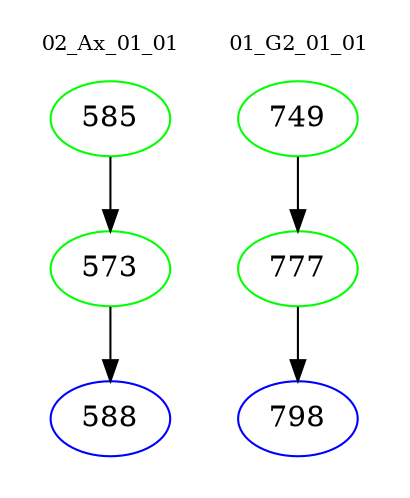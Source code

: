 digraph{
subgraph cluster_0 {
color = white
label = "02_Ax_01_01";
fontsize=10;
T0_585 [label="585", color="green"]
T0_585 -> T0_573 [color="black"]
T0_573 [label="573", color="green"]
T0_573 -> T0_588 [color="black"]
T0_588 [label="588", color="blue"]
}
subgraph cluster_1 {
color = white
label = "01_G2_01_01";
fontsize=10;
T1_749 [label="749", color="green"]
T1_749 -> T1_777 [color="black"]
T1_777 [label="777", color="green"]
T1_777 -> T1_798 [color="black"]
T1_798 [label="798", color="blue"]
}
}
